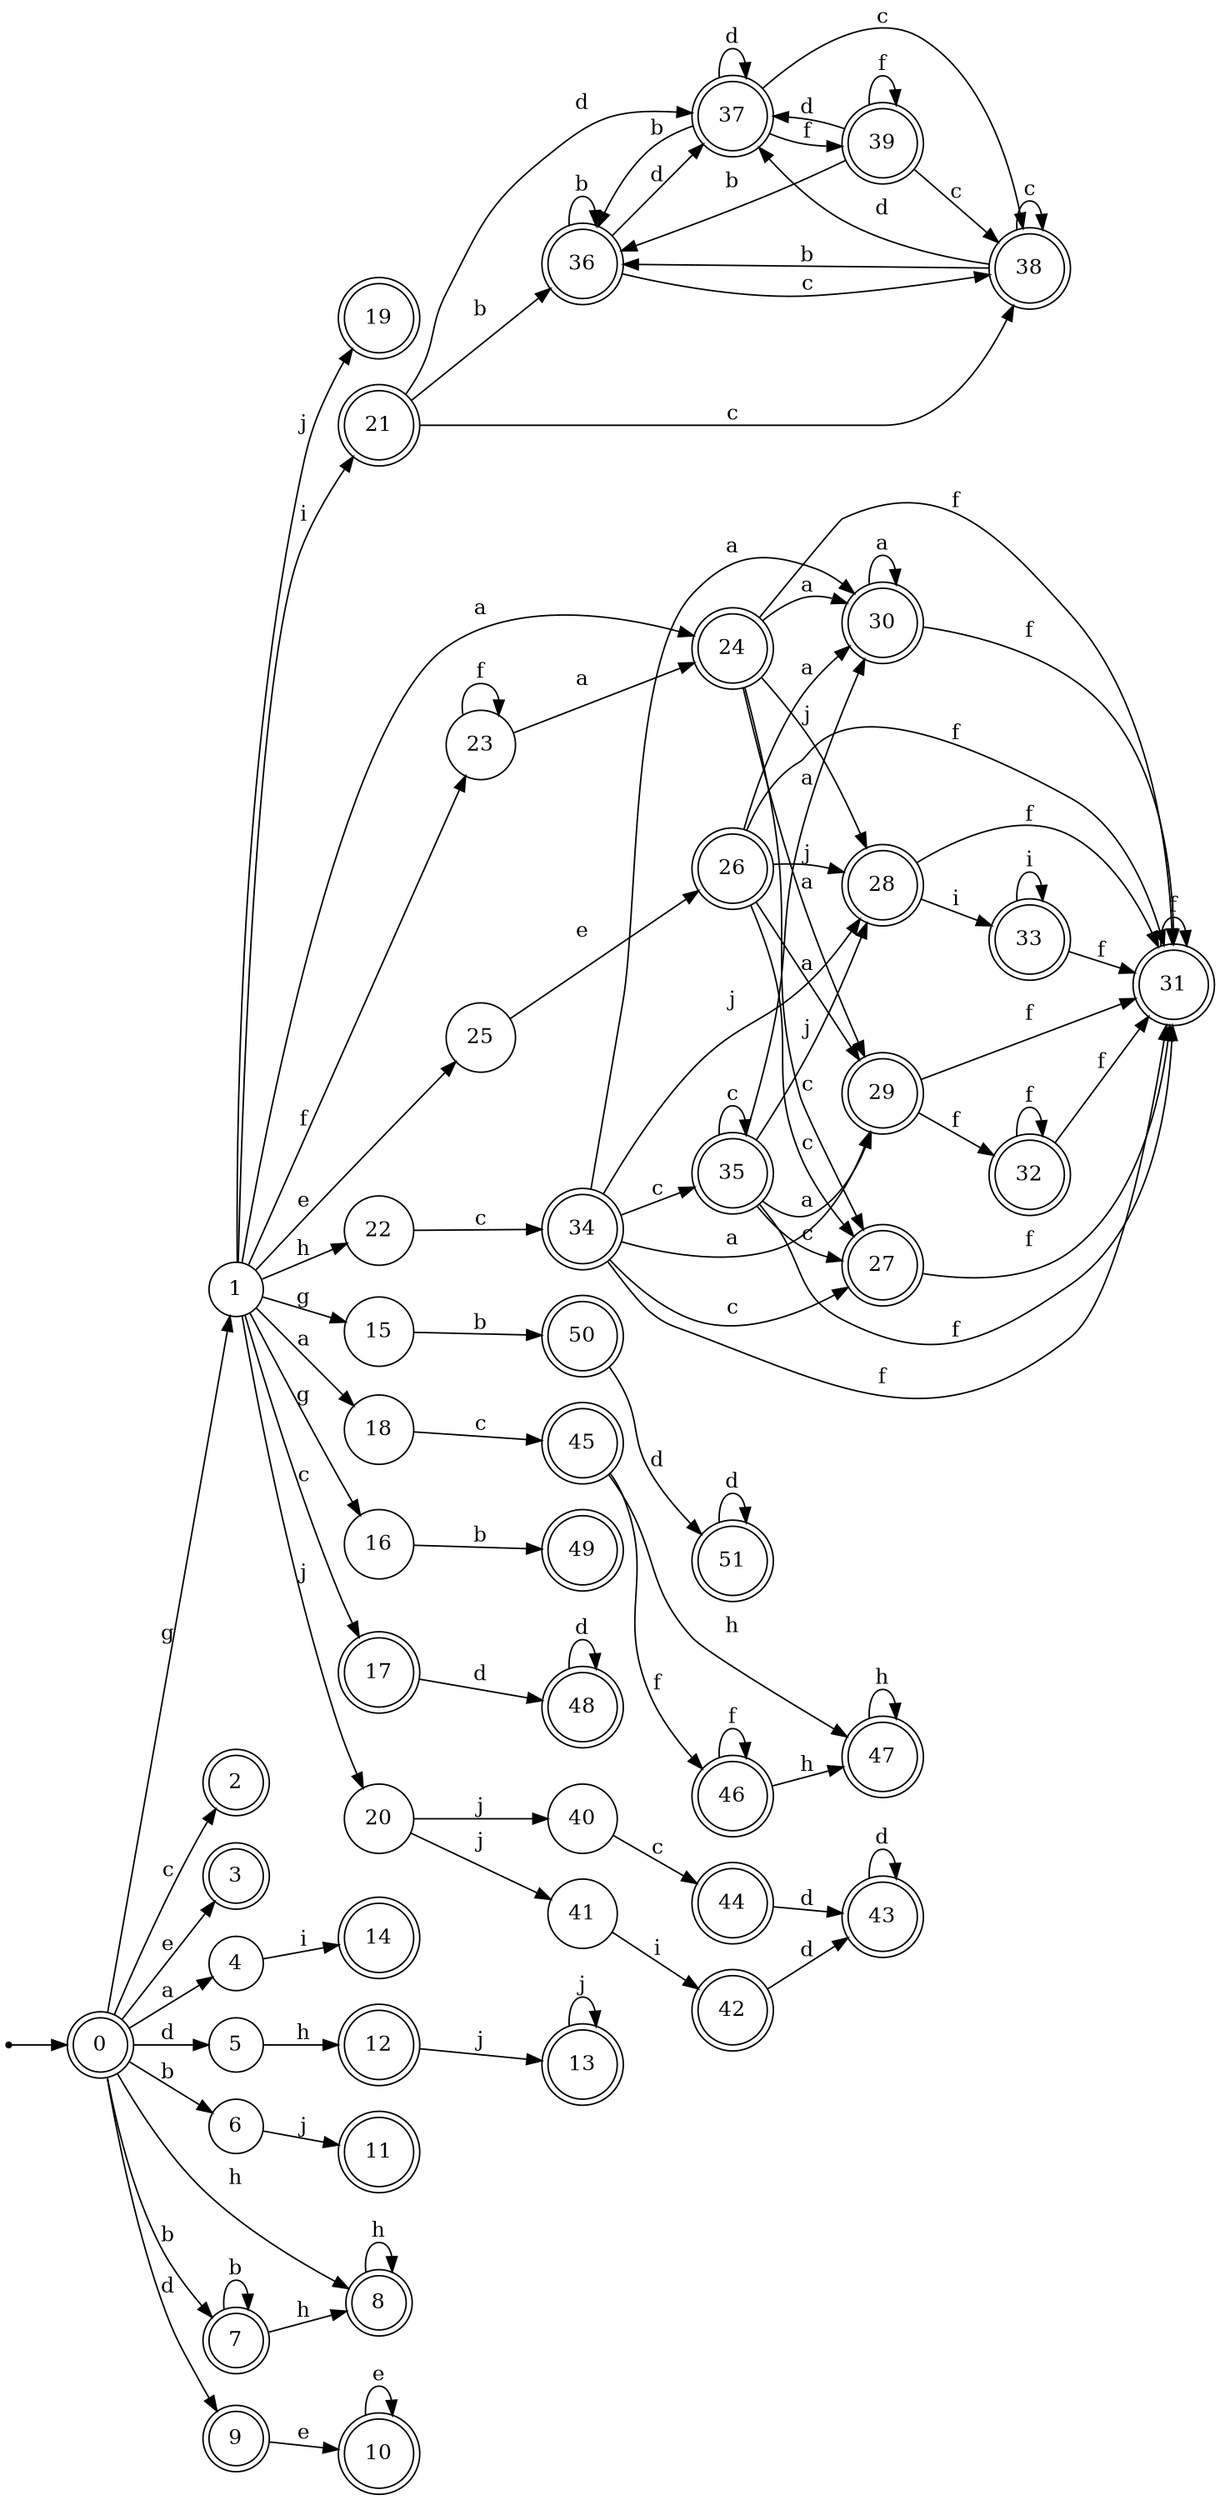 digraph finite_state_machine {
rankdir=LR;
size="20,20";
node [shape = point]; "dummy0"
node [shape = doublecircle]; "0";"dummy0" -> "0";
node [shape = circle]; "1";
node [shape = doublecircle]; "2";node [shape = doublecircle]; "3";node [shape = circle]; "4";
node [shape = circle]; "5";
node [shape = circle]; "6";
node [shape = doublecircle]; "7";node [shape = doublecircle]; "8";node [shape = doublecircle]; "9";node [shape = doublecircle]; "10";node [shape = doublecircle]; "11";node [shape = doublecircle]; "12";node [shape = doublecircle]; "13";node [shape = doublecircle]; "14";node [shape = circle]; "15";
node [shape = circle]; "16";
node [shape = doublecircle]; "17";node [shape = circle]; "18";
node [shape = doublecircle]; "19";node [shape = circle]; "20";
node [shape = doublecircle]; "21";node [shape = circle]; "22";
node [shape = circle]; "23";
node [shape = doublecircle]; "24";node [shape = circle]; "25";
node [shape = doublecircle]; "26";node [shape = doublecircle]; "27";node [shape = doublecircle]; "28";node [shape = doublecircle]; "29";node [shape = doublecircle]; "30";node [shape = doublecircle]; "31";node [shape = doublecircle]; "32";node [shape = doublecircle]; "33";node [shape = doublecircle]; "34";node [shape = doublecircle]; "35";node [shape = doublecircle]; "36";node [shape = doublecircle]; "37";node [shape = doublecircle]; "38";node [shape = doublecircle]; "39";node [shape = circle]; "40";
node [shape = circle]; "41";
node [shape = doublecircle]; "42";node [shape = doublecircle]; "43";node [shape = doublecircle]; "44";node [shape = doublecircle]; "45";node [shape = doublecircle]; "46";node [shape = doublecircle]; "47";node [shape = doublecircle]; "48";node [shape = doublecircle]; "49";node [shape = doublecircle]; "50";node [shape = doublecircle]; "51";"0" -> "1" [label = "g"];
 "0" -> "2" [label = "c"];
 "0" -> "3" [label = "e"];
 "0" -> "4" [label = "a"];
 "0" -> "9" [label = "d"];
 "0" -> "5" [label = "d"];
 "0" -> "6" [label = "b"];
 "0" -> "7" [label = "b"];
 "0" -> "8" [label = "h"];
 "9" -> "10" [label = "e"];
 "10" -> "10" [label = "e"];
 "8" -> "8" [label = "h"];
 "7" -> "7" [label = "b"];
 "7" -> "8" [label = "h"];
 "6" -> "11" [label = "j"];
 "5" -> "12" [label = "h"];
 "12" -> "13" [label = "j"];
 "13" -> "13" [label = "j"];
 "4" -> "14" [label = "i"];
 "1" -> "16" [label = "g"];
 "1" -> "15" [label = "g"];
 "1" -> "17" [label = "c"];
 "1" -> "24" [label = "a"];
 "1" -> "18" [label = "a"];
 "1" -> "19" [label = "j"];
 "1" -> "20" [label = "j"];
 "1" -> "21" [label = "i"];
 "1" -> "22" [label = "h"];
 "1" -> "23" [label = "f"];
 "1" -> "25" [label = "e"];
 "25" -> "26" [label = "e"];
 "26" -> "27" [label = "c"];
 "26" -> "28" [label = "j"];
 "26" -> "29" [label = "a"];
 "26" -> "30" [label = "a"];
 "26" -> "31" [label = "f"];
 "31" -> "31" [label = "f"];
 "30" -> "30" [label = "a"];
 "30" -> "31" [label = "f"];
 "29" -> "32" [label = "f"];
 "29" -> "31" [label = "f"];
 "32" -> "32" [label = "f"];
 "32" -> "31" [label = "f"];
 "28" -> "33" [label = "i"];
 "28" -> "31" [label = "f"];
 "33" -> "33" [label = "i"];
 "33" -> "31" [label = "f"];
 "27" -> "31" [label = "f"];
 "24" -> "27" [label = "c"];
 "24" -> "28" [label = "j"];
 "24" -> "29" [label = "a"];
 "24" -> "30" [label = "a"];
 "24" -> "31" [label = "f"];
 "23" -> "23" [label = "f"];
 "23" -> "24" [label = "a"];
 "22" -> "34" [label = "c"];
 "34" -> "27" [label = "c"];
 "34" -> "35" [label = "c"];
 "34" -> "28" [label = "j"];
 "34" -> "29" [label = "a"];
 "34" -> "30" [label = "a"];
 "34" -> "31" [label = "f"];
 "35" -> "27" [label = "c"];
 "35" -> "35" [label = "c"];
 "35" -> "28" [label = "j"];
 "35" -> "29" [label = "a"];
 "35" -> "30" [label = "a"];
 "35" -> "31" [label = "f"];
 "21" -> "36" [label = "b"];
 "21" -> "37" [label = "d"];
 "21" -> "38" [label = "c"];
 "38" -> "38" [label = "c"];
 "38" -> "36" [label = "b"];
 "38" -> "37" [label = "d"];
 "37" -> "37" [label = "d"];
 "37" -> "39" [label = "f"];
 "37" -> "36" [label = "b"];
 "37" -> "38" [label = "c"];
 "39" -> "39" [label = "f"];
 "39" -> "37" [label = "d"];
 "39" -> "36" [label = "b"];
 "39" -> "38" [label = "c"];
 "36" -> "36" [label = "b"];
 "36" -> "37" [label = "d"];
 "36" -> "38" [label = "c"];
 "20" -> "40" [label = "j"];
 "20" -> "41" [label = "j"];
 "41" -> "42" [label = "i"];
 "42" -> "43" [label = "d"];
 "43" -> "43" [label = "d"];
 "40" -> "44" [label = "c"];
 "44" -> "43" [label = "d"];
 "18" -> "45" [label = "c"];
 "45" -> "46" [label = "f"];
 "45" -> "47" [label = "h"];
 "47" -> "47" [label = "h"];
 "46" -> "46" [label = "f"];
 "46" -> "47" [label = "h"];
 "17" -> "48" [label = "d"];
 "48" -> "48" [label = "d"];
 "16" -> "49" [label = "b"];
 "15" -> "50" [label = "b"];
 "50" -> "51" [label = "d"];
 "51" -> "51" [label = "d"];
 }
